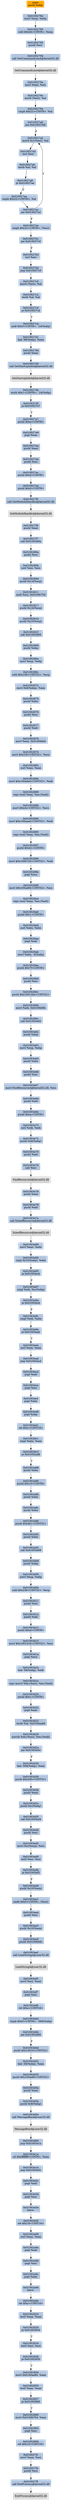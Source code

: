 digraph G {
node[shape=rectangle,style=filled,fillcolor=lightsteelblue,color=lightsteelblue]
bgcolor="transparent"
a0x0100278dpushl_ebp[label="start\npushl %ebp",color="lightgrey",fillcolor="orange"];
a0x0100278emovl_esp_ebp[label="0x0100278e\nmovl %esp, %ebp"];
a0x01002790subl_0x44UINT8_esp[label="0x01002790\nsubl $0x44<UINT8>, %esp"];
a0x01002793pushl_esi[label="0x01002793\npushl %esi"];
a0x01002794call_GetCommandLineA_kernel32_dll[label="0x01002794\ncall GetCommandLineA@kernel32.dll"];
GetCommandLineA_kernel32_dll[label="GetCommandLineA@kernel32.dll",color="lightgrey",fillcolor="lightgrey"];
a0x0100279amovl_eax_esi[label="0x0100279a\nmovl %eax, %esi"];
a0x0100279cmovb_esi__al[label="0x0100279c\nmovb (%esi), %al"];
a0x0100279ecmpb_0x22UINT8_al[label="0x0100279e\ncmpb $0x22<UINT8>, %al"];
a0x010027a0jne_0x010027b6[label="0x010027a0\njne 0x010027b6"];
a0x010027a2movb_0x1esi__al[label="0x010027a2\nmovb 0x1(%esi), %al"];
a0x010027a5incl_esi[label="0x010027a5\nincl %esi"];
a0x010027a6testb_al_al[label="0x010027a6\ntestb %al, %al"];
a0x010027a8je_0x010027ae[label="0x010027a8\nje 0x010027ae"];
a0x010027aacmpb_0x22UINT8_al[label="0x010027aa\ncmpb $0x22<UINT8>, %al"];
a0x010027acjne_0x010027a2[label="0x010027ac\njne 0x010027a2"];
a0x010027aecmpb_0x22UINT8_esi_[label="0x010027ae\ncmpb $0x22<UINT8>, (%esi)"];
a0x010027b1jne_0x010027c0[label="0x010027b1\njne 0x010027c0"];
a0x010027b3incl_esi[label="0x010027b3\nincl %esi"];
a0x010027b4jmp_0x010027c0[label="0x010027b4\njmp 0x010027c0"];
a0x010027c0movb_esi__al[label="0x010027c0\nmovb (%esi), %al"];
a0x010027c2testb_al_al[label="0x010027c2\ntestb %al, %al"];
a0x010027c4je_0x010027cd[label="0x010027c4\nje 0x010027cd"];
a0x010027cdandl_0x0UINT8__24ebp_[label="0x010027cd\nandl $0x0<UINT8>, -24(%ebp)"];
a0x010027d1leal__68ebp__eax[label="0x010027d1\nleal -68(%ebp), %eax"];
a0x010027d4pushl_eax[label="0x010027d4\npushl %eax"];
a0x010027d5call_GetStartupInfoA_kernel32_dll[label="0x010027d5\ncall GetStartupInfoA@kernel32.dll"];
GetStartupInfoA_kernel32_dll[label="GetStartupInfoA@kernel32.dll",color="lightgrey",fillcolor="lightgrey"];
a0x010027dbtestb_0x1UINT8__24ebp_[label="0x010027db\ntestb $0x1<UINT8>, -24(%ebp)"];
a0x010027dfje_0x010027e7[label="0x010027df\nje 0x010027e7"];
a0x010027e7pushl_0xaUINT8[label="0x010027e7\npushl $0xa<UINT8>"];
a0x010027e9popl_eax[label="0x010027e9\npopl %eax"];
a0x010027eapushl_eax[label="0x010027ea\npushl %eax"];
a0x010027ebpushl_esi[label="0x010027eb\npushl %esi"];
a0x010027ecpushl_0x0UINT8[label="0x010027ec\npushl $0x0<UINT8>"];
a0x010027eepushl_0x0UINT8[label="0x010027ee\npushl $0x0<UINT8>"];
a0x010027f0call_GetModuleHandleA_kernel32_dll[label="0x010027f0\ncall GetModuleHandleA@kernel32.dll"];
GetModuleHandleA_kernel32_dll[label="GetModuleHandleA@kernel32.dll",color="lightgrey",fillcolor="lightgrey"];
a0x010027f6pushl_eax[label="0x010027f6\npushl %eax"];
a0x010027f7call_0x0100280a[label="0x010027f7\ncall 0x0100280a"];
a0x0100280apushl_esi[label="0x0100280a\npushl %esi"];
a0x0100280bxorl_esi_esi[label="0x0100280b\nxorl %esi, %esi"];
a0x0100280dpushl_0x14esp_[label="0x0100280d\npushl 0x14(%esp)"];
a0x01002811andl_esi_0x0100b704[label="0x01002811\nandl %esi, 0x0100b704"];
a0x01002817pushl_0x14esp_[label="0x01002817\npushl 0x14(%esp)"];
a0x0100281bpushl_0x10esp_[label="0x0100281b\npushl 0x10(%esp)"];
a0x0100281fcall_0x01002869[label="0x0100281f\ncall 0x01002869"];
a0x01002869pushl_ebp[label="0x01002869\npushl %ebp"];
a0x0100286amovl_esp_ebp[label="0x0100286a\nmovl %esp, %ebp"];
a0x0100286csubl_0x108UINT32_esp[label="0x0100286c\nsubl $0x108<UINT32>, %esp"];
a0x01002872movl_0x8ebp__eax[label="0x01002872\nmovl 0x8(%ebp), %eax"];
a0x01002875pushl_ebx[label="0x01002875\npushl %ebx"];
a0x01002876pushl_esi[label="0x01002876\npushl %esi"];
a0x01002877pushl_edi[label="0x01002877\npushl %edi"];
a0x01002878movl_eax_0x0100b6dc[label="0x01002878\nmovl %eax, 0x0100b6dc"];
a0x0100287dmovl_0x23fUINT32_ecx[label="0x0100287d\nmovl $0x23f<UINT32>, %ecx"];
a0x01002882xorl_eax_eax[label="0x01002882\nxorl %eax, %eax"];
a0x01002884movl_0x100ade0UINT32_edi[label="0x01002884\nmovl $0x100ade0<UINT32>, %edi"];
a0x01002889repz_stosl_eax_es_edi_[label="0x01002889\nrepz stosl %eax, %es:(%edi)"];
a0x0100288bmovl_0xcbUINT32_ecx[label="0x0100288b\nmovl $0xcb<UINT32>, %ecx"];
a0x01002890movl_0x100aaa0UINT32_edi[label="0x01002890\nmovl $0x100aaa0<UINT32>, %edi"];
a0x01002895repz_stosl_eax_es_edi_[label="0x01002895\nrepz stosl %eax, %es:(%edi)"];
a0x01002897pushl_0x41UINT8[label="0x01002897\npushl $0x41<UINT8>"];
a0x01002899movl_0x100b720UINT32_edi[label="0x01002899\nmovl $0x100b720<UINT32>, %edi"];
a0x0100289epopl_ecx[label="0x0100289e\npopl %ecx"];
a0x0100289fmovl_0x100adf4UINT32_esi[label="0x0100289f\nmovl $0x100adf4<UINT32>, %esi"];
a0x010028a4repz_stosl_eax_es_edi_[label="0x010028a4\nrepz stosl %eax, %es:(%edi)"];
a0x010028a6pushl_0x1UINT8[label="0x010028a6\npushl $0x1<UINT8>"];
a0x010028a8xorl_ebx_ebx[label="0x010028a8\nxorl %ebx, %ebx"];
a0x010028aapopl_edi[label="0x010028aa\npopl %edi"];
a0x010028abmovl_ebx__4ebp_[label="0x010028ab\nmovl %ebx, -4(%ebp)"];
a0x010028aepushl_0x7fUINT8[label="0x010028ae\npushl $0x7f<UINT8>"];
a0x010028b0pushl_esi[label="0x010028b0\npushl %esi"];
a0x010028b1pushl_0x10013b4UINT32[label="0x010028b1\npushl $0x10013b4<UINT32>"];
a0x010028b6movl_edi_0x0100b08c[label="0x010028b6\nmovl %edi, 0x0100b08c"];
a0x010028bccall_0x01003e62[label="0x010028bc\ncall 0x01003e62"];
a0x01003e62pushl_ebp[label="0x01003e62\npushl %ebp"];
a0x01003e63movl_esp_ebp[label="0x01003e63\nmovl %esp, %ebp"];
a0x01003e65pushl_ebx[label="0x01003e65\npushl %ebx"];
a0x01003e66pushl_esi[label="0x01003e66\npushl %esi"];
a0x01003e67movl_FindResourceA_kernel32_dll_esi[label="0x01003e67\nmovl FindResourceA@kernel32.dll, %esi"];
a0x01003e6dpushl_edi[label="0x01003e6d\npushl %edi"];
a0x01003e6epushl_0xaUINT8[label="0x01003e6e\npushl $0xa<UINT8>"];
a0x01003e70xorl_edi_edi[label="0x01003e70\nxorl %edi, %edi"];
a0x01003e72pushl_0x8ebp_[label="0x01003e72\npushl 0x8(%ebp)"];
a0x01003e75pushl_edi[label="0x01003e75\npushl %edi"];
a0x01003e76call_esi[label="0x01003e76\ncall %esi"];
FindResourceA_kernel32_dll[label="FindResourceA@kernel32.dll",color="lightgrey",fillcolor="lightgrey"];
a0x01003e78pushl_eax[label="0x01003e78\npushl %eax"];
a0x01003e79pushl_edi[label="0x01003e79\npushl %edi"];
a0x01003e7acall_SizeofResource_kernel32_dll[label="0x01003e7a\ncall SizeofResource@kernel32.dll"];
SizeofResource_kernel32_dll[label="SizeofResource@kernel32.dll",color="lightgrey",fillcolor="lightgrey"];
a0x01003e80movl_eax_ebx[label="0x01003e80\nmovl %eax, %ebx"];
a0x01003e82cmpl_0x10ebp__ebx[label="0x01003e82\ncmpl 0x10(%ebp), %ebx"];
a0x01003e85ja_0x01003ecb[label="0x01003e85\nja 0x01003ecb"];
a0x01003e87cmpl_edi_0xcebp_[label="0x01003e87\ncmpl %edi, 0xc(%ebp)"];
a0x01003e8aje_0x01003ecb[label="0x01003e8a\nje 0x01003ecb"];
a0x01003e8ccmpl_edi_ebx[label="0x01003e8c\ncmpl %edi, %ebx"];
a0x01003e8eje_0x01003eab[label="0x01003e8e\nje 0x01003eab"];
a0x01003eabxorl_eax_eax[label="0x01003eab\nxorl %eax, %eax"];
a0x01003eadjmp_0x01003ecd[label="0x01003ead\njmp 0x01003ecd"];
a0x01003ecdpopl_edi[label="0x01003ecd\npopl %edi"];
a0x01003ecepopl_esi[label="0x01003ece\npopl %esi"];
a0x01003ecfpopl_ebx[label="0x01003ecf\npopl %ebx"];
a0x01003ed0popl_ebp[label="0x01003ed0\npopl %ebp"];
a0x01003ed1ret_0xcUINT16[label="0x01003ed1\nret $0xc<UINT16>"];
a0x010028c1cmpl_ebx_eax[label="0x010028c1\ncmpl %ebx, %eax"];
a0x010028c3je_0x01002a88[label="0x010028c3\nje 0x01002a88"];
a0x01002a88pushl_ebx[label="0x01002a88\npushl %ebx"];
a0x01002a89pushl_0x10UINT8[label="0x01002a89\npushl $0x10<UINT8>"];
a0x01002a8bpushl_ebx[label="0x01002a8b\npushl %ebx"];
a0x01002a8cpushl_ebx[label="0x01002a8c\npushl %ebx"];
a0x01002a8dpushl_0x4b1UINT32[label="0x01002a8d\npushl $0x4b1<UINT32>"];
a0x01002a92pushl_ebx[label="0x01002a92\npushl %ebx"];
a0x01002a93call_0x01003d08[label="0x01002a93\ncall 0x01003d08"];
a0x01003d08pushl_ebp[label="0x01003d08\npushl %ebp"];
a0x01003d09movl_esp_ebp[label="0x01003d09\nmovl %esp, %ebp"];
a0x01003d0bsubl_0x238UINT32_esp[label="0x01003d0b\nsubl $0x238<UINT32>, %esp"];
a0x01003d11pushl_esi[label="0x01003d11\npushl %esi"];
a0x01003d12pushl_edi[label="0x01003d12\npushl %edi"];
a0x01003d13pushl_0xdUINT8[label="0x01003d13\npushl $0xd<UINT8>"];
a0x01003d15movl_0x1001418UINT32_esi[label="0x01003d15\nmovl $0x1001418<UINT32>, %esi"];
a0x01003d1apopl_ecx[label="0x01003d1a\npopl %ecx"];
a0x01003d1bleal__56ebp__edi[label="0x01003d1b\nleal -56(%ebp), %edi"];
a0x01003d1erepz_movsl_ds_esi__es_edi_[label="0x01003d1e\nrepz movsl %ds:(%esi), %es:(%edi)"];
a0x01003d20pushl_0x1UINT8[label="0x01003d20\npushl $0x1<UINT8>"];
a0x01003d22popl_eax[label="0x01003d22\npopl %eax"];
a0x01003d23testb_al_0x0100aab8[label="0x01003d23\ntestb %al, 0x0100aab8"];
a0x01003d29movsb_ds_esi__es_edi_[label="0x01003d29\nmovsb %ds:(%esi), %es:(%edi)"];
a0x01003d2ajne_0x01003e5c[label="0x01003d2a\njne 0x01003e5c"];
a0x01003d30leal__568ebp__eax[label="0x01003d30\nleal -568(%ebp), %eax"];
a0x01003d36pushl_0x200UINT32[label="0x01003d36\npushl $0x200<UINT32>"];
a0x01003d3bpushl_eax[label="0x01003d3b\npushl %eax"];
a0x01003d3cpushl_0xcebp_[label="0x01003d3c\npushl 0xc(%ebp)"];
a0x01003d3fcall_0x01003ed4[label="0x01003d3f\ncall 0x01003ed4"];
a0x01003ed4pushl_esi[label="0x01003ed4\npushl %esi"];
a0x01003ed5movl_0xcesp__esi[label="0x01003ed5\nmovl 0xc(%esp), %esi"];
a0x01003ed9testl_esi_esi[label="0x01003ed9\ntestl %esi, %esi"];
a0x01003edbje_0x01003ef5[label="0x01003edb\nje 0x01003ef5"];
a0x01003eddpushl_0x10esp_[label="0x01003edd\npushl 0x10(%esp)"];
a0x01003ee1andb_0x0UINT8_esi_[label="0x01003ee1\nandb $0x0<UINT8>, (%esi)"];
a0x01003ee4pushl_esi[label="0x01003ee4\npushl %esi"];
a0x01003ee5pushl_0x10esp_[label="0x01003ee5\npushl 0x10(%esp)"];
a0x01003ee9pushl_0x0100b6dc[label="0x01003ee9\npushl 0x0100b6dc"];
a0x01003eefcall_LoadStringA_user32_dll[label="0x01003eef\ncall LoadStringA@user32.dll"];
LoadStringA_user32_dll[label="LoadStringA@user32.dll",color="lightgrey",fillcolor="lightgrey"];
a0x01003ef5movl_esi_eax[label="0x01003ef5\nmovl %esi, %eax"];
a0x01003ef7popl_esi[label="0x01003ef7\npopl %esi"];
a0x01003ef8ret_0xcUINT16[label="0x01003ef8\nret $0xc<UINT16>"];
a0x01003d44cmpb_0x0UINT8__568ebp_[label="0x01003d44\ncmpb $0x0<UINT8>, -568(%ebp)"];
a0x01003d4bjne_0x01003d69[label="0x01003d4b\njne 0x01003d69"];
a0x01003d4dpushl_0x10010UINT32[label="0x01003d4d\npushl $0x10010<UINT32>"];
a0x01003d52leal__56ebp__eax[label="0x01003d52\nleal -56(%ebp), %eax"];
a0x01003d55pushl_0x100adf4UINT32[label="0x01003d55\npushl $0x100adf4<UINT32>"];
a0x01003d5apushl_eax[label="0x01003d5a\npushl %eax"];
a0x01003d5bpushl_0x8ebp_[label="0x01003d5b\npushl 0x8(%ebp)"];
a0x01003d5ecall_MessageBoxA_user32_dll[label="0x01003d5e\ncall MessageBoxA@user32.dll"];
MessageBoxA_user32_dll[label="MessageBoxA@user32.dll",color="lightgrey",fillcolor="lightgrey"];
a0x01003d64jmp_0x01003e1a[label="0x01003d64\njmp 0x01003e1a"];
a0x01003e1aorl_0xffffffffUINT8_eax[label="0x01003e1a\norl $0xffffffff<UINT8>, %eax"];
a0x01003e1djmp_0x01003e5c[label="0x01003e1d\njmp 0x01003e5c"];
a0x01003e5cpopl_edi[label="0x01003e5c\npopl %edi"];
a0x01003e5dpopl_esi[label="0x01003e5d\npopl %esi"];
a0x01003e5eleave_[label="0x01003e5e\nleave "];
a0x01003e5fret_0x18UINT16[label="0x01003e5f\nret $0x18<UINT16>"];
a0x01002a98xorl_eax_eax[label="0x01002a98\nxorl %eax, %eax"];
a0x01002a9apopl_edi[label="0x01002a9a\npopl %edi"];
a0x01002a9bpopl_esi[label="0x01002a9b\npopl %esi"];
a0x01002a9cpopl_ebx[label="0x01002a9c\npopl %ebx"];
a0x01002a9dleave_[label="0x01002a9d\nleave "];
a0x01002a9eret_0xcUINT16[label="0x01002a9e\nret $0xc<UINT16>"];
a0x01002824testl_eax_eax[label="0x01002824\ntestl %eax, %eax"];
a0x01002826je_0x01002834[label="0x01002826\nje 0x01002834"];
a0x01002834testl_esi_esi[label="0x01002834\ntestl %esi, %esi"];
a0x01002836je_0x01002850[label="0x01002836\nje 0x01002850"];
a0x01002850movl_0x0100aa80_eax[label="0x01002850\nmovl 0x0100aa80, %eax"];
a0x01002855testl_eax_eax[label="0x01002855\ntestl %eax, %eax"];
a0x01002857je_0x01002860[label="0x01002857\nje 0x01002860"];
a0x01002860movl_0x0100b704_eax[label="0x01002860\nmovl 0x0100b704, %eax"];
a0x01002865popl_esi[label="0x01002865\npopl %esi"];
a0x01002866ret_0x10UINT16[label="0x01002866\nret $0x10<UINT16>"];
a0x010027fcmovl_eax_esi[label="0x010027fc\nmovl %eax, %esi"];
a0x010027fepushl_esi[label="0x010027fe\npushl %esi"];
a0x010027ffcall_ExitProcess_kernel32_dll[label="0x010027ff\ncall ExitProcess@kernel32.dll"];
ExitProcess_kernel32_dll[label="ExitProcess@kernel32.dll",color="lightgrey",fillcolor="lightgrey"];
a0x0100278dpushl_ebp -> a0x0100278emovl_esp_ebp [color="#000000"];
a0x0100278emovl_esp_ebp -> a0x01002790subl_0x44UINT8_esp [color="#000000"];
a0x01002790subl_0x44UINT8_esp -> a0x01002793pushl_esi [color="#000000"];
a0x01002793pushl_esi -> a0x01002794call_GetCommandLineA_kernel32_dll [color="#000000"];
a0x01002794call_GetCommandLineA_kernel32_dll -> GetCommandLineA_kernel32_dll [color="#000000"];
GetCommandLineA_kernel32_dll -> a0x0100279amovl_eax_esi [color="#000000"];
a0x0100279amovl_eax_esi -> a0x0100279cmovb_esi__al [color="#000000"];
a0x0100279cmovb_esi__al -> a0x0100279ecmpb_0x22UINT8_al [color="#000000"];
a0x0100279ecmpb_0x22UINT8_al -> a0x010027a0jne_0x010027b6 [color="#000000"];
a0x010027a0jne_0x010027b6 -> a0x010027a2movb_0x1esi__al [color="#000000",label="F"];
a0x010027a2movb_0x1esi__al -> a0x010027a5incl_esi [color="#000000"];
a0x010027a5incl_esi -> a0x010027a6testb_al_al [color="#000000"];
a0x010027a6testb_al_al -> a0x010027a8je_0x010027ae [color="#000000"];
a0x010027a8je_0x010027ae -> a0x010027aacmpb_0x22UINT8_al [color="#000000",label="F"];
a0x010027aacmpb_0x22UINT8_al -> a0x010027acjne_0x010027a2 [color="#000000"];
a0x010027acjne_0x010027a2 -> a0x010027a2movb_0x1esi__al [color="#000000",label="T"];
a0x010027acjne_0x010027a2 -> a0x010027aecmpb_0x22UINT8_esi_ [color="#000000",label="F"];
a0x010027aecmpb_0x22UINT8_esi_ -> a0x010027b1jne_0x010027c0 [color="#000000"];
a0x010027b1jne_0x010027c0 -> a0x010027b3incl_esi [color="#000000",label="F"];
a0x010027b3incl_esi -> a0x010027b4jmp_0x010027c0 [color="#000000"];
a0x010027b4jmp_0x010027c0 -> a0x010027c0movb_esi__al [color="#000000"];
a0x010027c0movb_esi__al -> a0x010027c2testb_al_al [color="#000000"];
a0x010027c2testb_al_al -> a0x010027c4je_0x010027cd [color="#000000"];
a0x010027c4je_0x010027cd -> a0x010027cdandl_0x0UINT8__24ebp_ [color="#000000",label="T"];
a0x010027cdandl_0x0UINT8__24ebp_ -> a0x010027d1leal__68ebp__eax [color="#000000"];
a0x010027d1leal__68ebp__eax -> a0x010027d4pushl_eax [color="#000000"];
a0x010027d4pushl_eax -> a0x010027d5call_GetStartupInfoA_kernel32_dll [color="#000000"];
a0x010027d5call_GetStartupInfoA_kernel32_dll -> GetStartupInfoA_kernel32_dll [color="#000000"];
GetStartupInfoA_kernel32_dll -> a0x010027dbtestb_0x1UINT8__24ebp_ [color="#000000"];
a0x010027dbtestb_0x1UINT8__24ebp_ -> a0x010027dfje_0x010027e7 [color="#000000"];
a0x010027dfje_0x010027e7 -> a0x010027e7pushl_0xaUINT8 [color="#000000",label="T"];
a0x010027e7pushl_0xaUINT8 -> a0x010027e9popl_eax [color="#000000"];
a0x010027e9popl_eax -> a0x010027eapushl_eax [color="#000000"];
a0x010027eapushl_eax -> a0x010027ebpushl_esi [color="#000000"];
a0x010027ebpushl_esi -> a0x010027ecpushl_0x0UINT8 [color="#000000"];
a0x010027ecpushl_0x0UINT8 -> a0x010027eepushl_0x0UINT8 [color="#000000"];
a0x010027eepushl_0x0UINT8 -> a0x010027f0call_GetModuleHandleA_kernel32_dll [color="#000000"];
a0x010027f0call_GetModuleHandleA_kernel32_dll -> GetModuleHandleA_kernel32_dll [color="#000000"];
GetModuleHandleA_kernel32_dll -> a0x010027f6pushl_eax [color="#000000"];
a0x010027f6pushl_eax -> a0x010027f7call_0x0100280a [color="#000000"];
a0x010027f7call_0x0100280a -> a0x0100280apushl_esi [color="#000000"];
a0x0100280apushl_esi -> a0x0100280bxorl_esi_esi [color="#000000"];
a0x0100280bxorl_esi_esi -> a0x0100280dpushl_0x14esp_ [color="#000000"];
a0x0100280dpushl_0x14esp_ -> a0x01002811andl_esi_0x0100b704 [color="#000000"];
a0x01002811andl_esi_0x0100b704 -> a0x01002817pushl_0x14esp_ [color="#000000"];
a0x01002817pushl_0x14esp_ -> a0x0100281bpushl_0x10esp_ [color="#000000"];
a0x0100281bpushl_0x10esp_ -> a0x0100281fcall_0x01002869 [color="#000000"];
a0x0100281fcall_0x01002869 -> a0x01002869pushl_ebp [color="#000000"];
a0x01002869pushl_ebp -> a0x0100286amovl_esp_ebp [color="#000000"];
a0x0100286amovl_esp_ebp -> a0x0100286csubl_0x108UINT32_esp [color="#000000"];
a0x0100286csubl_0x108UINT32_esp -> a0x01002872movl_0x8ebp__eax [color="#000000"];
a0x01002872movl_0x8ebp__eax -> a0x01002875pushl_ebx [color="#000000"];
a0x01002875pushl_ebx -> a0x01002876pushl_esi [color="#000000"];
a0x01002876pushl_esi -> a0x01002877pushl_edi [color="#000000"];
a0x01002877pushl_edi -> a0x01002878movl_eax_0x0100b6dc [color="#000000"];
a0x01002878movl_eax_0x0100b6dc -> a0x0100287dmovl_0x23fUINT32_ecx [color="#000000"];
a0x0100287dmovl_0x23fUINT32_ecx -> a0x01002882xorl_eax_eax [color="#000000"];
a0x01002882xorl_eax_eax -> a0x01002884movl_0x100ade0UINT32_edi [color="#000000"];
a0x01002884movl_0x100ade0UINT32_edi -> a0x01002889repz_stosl_eax_es_edi_ [color="#000000"];
a0x01002889repz_stosl_eax_es_edi_ -> a0x0100288bmovl_0xcbUINT32_ecx [color="#000000"];
a0x0100288bmovl_0xcbUINT32_ecx -> a0x01002890movl_0x100aaa0UINT32_edi [color="#000000"];
a0x01002890movl_0x100aaa0UINT32_edi -> a0x01002895repz_stosl_eax_es_edi_ [color="#000000"];
a0x01002895repz_stosl_eax_es_edi_ -> a0x01002897pushl_0x41UINT8 [color="#000000"];
a0x01002897pushl_0x41UINT8 -> a0x01002899movl_0x100b720UINT32_edi [color="#000000"];
a0x01002899movl_0x100b720UINT32_edi -> a0x0100289epopl_ecx [color="#000000"];
a0x0100289epopl_ecx -> a0x0100289fmovl_0x100adf4UINT32_esi [color="#000000"];
a0x0100289fmovl_0x100adf4UINT32_esi -> a0x010028a4repz_stosl_eax_es_edi_ [color="#000000"];
a0x010028a4repz_stosl_eax_es_edi_ -> a0x010028a6pushl_0x1UINT8 [color="#000000"];
a0x010028a6pushl_0x1UINT8 -> a0x010028a8xorl_ebx_ebx [color="#000000"];
a0x010028a8xorl_ebx_ebx -> a0x010028aapopl_edi [color="#000000"];
a0x010028aapopl_edi -> a0x010028abmovl_ebx__4ebp_ [color="#000000"];
a0x010028abmovl_ebx__4ebp_ -> a0x010028aepushl_0x7fUINT8 [color="#000000"];
a0x010028aepushl_0x7fUINT8 -> a0x010028b0pushl_esi [color="#000000"];
a0x010028b0pushl_esi -> a0x010028b1pushl_0x10013b4UINT32 [color="#000000"];
a0x010028b1pushl_0x10013b4UINT32 -> a0x010028b6movl_edi_0x0100b08c [color="#000000"];
a0x010028b6movl_edi_0x0100b08c -> a0x010028bccall_0x01003e62 [color="#000000"];
a0x010028bccall_0x01003e62 -> a0x01003e62pushl_ebp [color="#000000"];
a0x01003e62pushl_ebp -> a0x01003e63movl_esp_ebp [color="#000000"];
a0x01003e63movl_esp_ebp -> a0x01003e65pushl_ebx [color="#000000"];
a0x01003e65pushl_ebx -> a0x01003e66pushl_esi [color="#000000"];
a0x01003e66pushl_esi -> a0x01003e67movl_FindResourceA_kernel32_dll_esi [color="#000000"];
a0x01003e67movl_FindResourceA_kernel32_dll_esi -> a0x01003e6dpushl_edi [color="#000000"];
a0x01003e6dpushl_edi -> a0x01003e6epushl_0xaUINT8 [color="#000000"];
a0x01003e6epushl_0xaUINT8 -> a0x01003e70xorl_edi_edi [color="#000000"];
a0x01003e70xorl_edi_edi -> a0x01003e72pushl_0x8ebp_ [color="#000000"];
a0x01003e72pushl_0x8ebp_ -> a0x01003e75pushl_edi [color="#000000"];
a0x01003e75pushl_edi -> a0x01003e76call_esi [color="#000000"];
a0x01003e76call_esi -> FindResourceA_kernel32_dll [color="#000000"];
FindResourceA_kernel32_dll -> a0x01003e78pushl_eax [color="#000000"];
a0x01003e78pushl_eax -> a0x01003e79pushl_edi [color="#000000"];
a0x01003e79pushl_edi -> a0x01003e7acall_SizeofResource_kernel32_dll [color="#000000"];
a0x01003e7acall_SizeofResource_kernel32_dll -> SizeofResource_kernel32_dll [color="#000000"];
SizeofResource_kernel32_dll -> a0x01003e80movl_eax_ebx [color="#000000"];
a0x01003e80movl_eax_ebx -> a0x01003e82cmpl_0x10ebp__ebx [color="#000000"];
a0x01003e82cmpl_0x10ebp__ebx -> a0x01003e85ja_0x01003ecb [color="#000000"];
a0x01003e85ja_0x01003ecb -> a0x01003e87cmpl_edi_0xcebp_ [color="#000000",label="F"];
a0x01003e87cmpl_edi_0xcebp_ -> a0x01003e8aje_0x01003ecb [color="#000000"];
a0x01003e8aje_0x01003ecb -> a0x01003e8ccmpl_edi_ebx [color="#000000",label="F"];
a0x01003e8ccmpl_edi_ebx -> a0x01003e8eje_0x01003eab [color="#000000"];
a0x01003e8eje_0x01003eab -> a0x01003eabxorl_eax_eax [color="#000000",label="T"];
a0x01003eabxorl_eax_eax -> a0x01003eadjmp_0x01003ecd [color="#000000"];
a0x01003eadjmp_0x01003ecd -> a0x01003ecdpopl_edi [color="#000000"];
a0x01003ecdpopl_edi -> a0x01003ecepopl_esi [color="#000000"];
a0x01003ecepopl_esi -> a0x01003ecfpopl_ebx [color="#000000"];
a0x01003ecfpopl_ebx -> a0x01003ed0popl_ebp [color="#000000"];
a0x01003ed0popl_ebp -> a0x01003ed1ret_0xcUINT16 [color="#000000"];
a0x01003ed1ret_0xcUINT16 -> a0x010028c1cmpl_ebx_eax [color="#000000"];
a0x010028c1cmpl_ebx_eax -> a0x010028c3je_0x01002a88 [color="#000000"];
a0x010028c3je_0x01002a88 -> a0x01002a88pushl_ebx [color="#000000",label="T"];
a0x01002a88pushl_ebx -> a0x01002a89pushl_0x10UINT8 [color="#000000"];
a0x01002a89pushl_0x10UINT8 -> a0x01002a8bpushl_ebx [color="#000000"];
a0x01002a8bpushl_ebx -> a0x01002a8cpushl_ebx [color="#000000"];
a0x01002a8cpushl_ebx -> a0x01002a8dpushl_0x4b1UINT32 [color="#000000"];
a0x01002a8dpushl_0x4b1UINT32 -> a0x01002a92pushl_ebx [color="#000000"];
a0x01002a92pushl_ebx -> a0x01002a93call_0x01003d08 [color="#000000"];
a0x01002a93call_0x01003d08 -> a0x01003d08pushl_ebp [color="#000000"];
a0x01003d08pushl_ebp -> a0x01003d09movl_esp_ebp [color="#000000"];
a0x01003d09movl_esp_ebp -> a0x01003d0bsubl_0x238UINT32_esp [color="#000000"];
a0x01003d0bsubl_0x238UINT32_esp -> a0x01003d11pushl_esi [color="#000000"];
a0x01003d11pushl_esi -> a0x01003d12pushl_edi [color="#000000"];
a0x01003d12pushl_edi -> a0x01003d13pushl_0xdUINT8 [color="#000000"];
a0x01003d13pushl_0xdUINT8 -> a0x01003d15movl_0x1001418UINT32_esi [color="#000000"];
a0x01003d15movl_0x1001418UINT32_esi -> a0x01003d1apopl_ecx [color="#000000"];
a0x01003d1apopl_ecx -> a0x01003d1bleal__56ebp__edi [color="#000000"];
a0x01003d1bleal__56ebp__edi -> a0x01003d1erepz_movsl_ds_esi__es_edi_ [color="#000000"];
a0x01003d1erepz_movsl_ds_esi__es_edi_ -> a0x01003d20pushl_0x1UINT8 [color="#000000"];
a0x01003d20pushl_0x1UINT8 -> a0x01003d22popl_eax [color="#000000"];
a0x01003d22popl_eax -> a0x01003d23testb_al_0x0100aab8 [color="#000000"];
a0x01003d23testb_al_0x0100aab8 -> a0x01003d29movsb_ds_esi__es_edi_ [color="#000000"];
a0x01003d29movsb_ds_esi__es_edi_ -> a0x01003d2ajne_0x01003e5c [color="#000000"];
a0x01003d2ajne_0x01003e5c -> a0x01003d30leal__568ebp__eax [color="#000000",label="F"];
a0x01003d30leal__568ebp__eax -> a0x01003d36pushl_0x200UINT32 [color="#000000"];
a0x01003d36pushl_0x200UINT32 -> a0x01003d3bpushl_eax [color="#000000"];
a0x01003d3bpushl_eax -> a0x01003d3cpushl_0xcebp_ [color="#000000"];
a0x01003d3cpushl_0xcebp_ -> a0x01003d3fcall_0x01003ed4 [color="#000000"];
a0x01003d3fcall_0x01003ed4 -> a0x01003ed4pushl_esi [color="#000000"];
a0x01003ed4pushl_esi -> a0x01003ed5movl_0xcesp__esi [color="#000000"];
a0x01003ed5movl_0xcesp__esi -> a0x01003ed9testl_esi_esi [color="#000000"];
a0x01003ed9testl_esi_esi -> a0x01003edbje_0x01003ef5 [color="#000000"];
a0x01003edbje_0x01003ef5 -> a0x01003eddpushl_0x10esp_ [color="#000000",label="F"];
a0x01003eddpushl_0x10esp_ -> a0x01003ee1andb_0x0UINT8_esi_ [color="#000000"];
a0x01003ee1andb_0x0UINT8_esi_ -> a0x01003ee4pushl_esi [color="#000000"];
a0x01003ee4pushl_esi -> a0x01003ee5pushl_0x10esp_ [color="#000000"];
a0x01003ee5pushl_0x10esp_ -> a0x01003ee9pushl_0x0100b6dc [color="#000000"];
a0x01003ee9pushl_0x0100b6dc -> a0x01003eefcall_LoadStringA_user32_dll [color="#000000"];
a0x01003eefcall_LoadStringA_user32_dll -> LoadStringA_user32_dll [color="#000000"];
LoadStringA_user32_dll -> a0x01003ef5movl_esi_eax [color="#000000"];
a0x01003ef5movl_esi_eax -> a0x01003ef7popl_esi [color="#000000"];
a0x01003ef7popl_esi -> a0x01003ef8ret_0xcUINT16 [color="#000000"];
a0x01003ef8ret_0xcUINT16 -> a0x01003d44cmpb_0x0UINT8__568ebp_ [color="#000000"];
a0x01003d44cmpb_0x0UINT8__568ebp_ -> a0x01003d4bjne_0x01003d69 [color="#000000"];
a0x01003d4bjne_0x01003d69 -> a0x01003d4dpushl_0x10010UINT32 [color="#000000",label="F"];
a0x01003d4dpushl_0x10010UINT32 -> a0x01003d52leal__56ebp__eax [color="#000000"];
a0x01003d52leal__56ebp__eax -> a0x01003d55pushl_0x100adf4UINT32 [color="#000000"];
a0x01003d55pushl_0x100adf4UINT32 -> a0x01003d5apushl_eax [color="#000000"];
a0x01003d5apushl_eax -> a0x01003d5bpushl_0x8ebp_ [color="#000000"];
a0x01003d5bpushl_0x8ebp_ -> a0x01003d5ecall_MessageBoxA_user32_dll [color="#000000"];
a0x01003d5ecall_MessageBoxA_user32_dll -> MessageBoxA_user32_dll [color="#000000"];
MessageBoxA_user32_dll -> a0x01003d64jmp_0x01003e1a [color="#000000"];
a0x01003d64jmp_0x01003e1a -> a0x01003e1aorl_0xffffffffUINT8_eax [color="#000000"];
a0x01003e1aorl_0xffffffffUINT8_eax -> a0x01003e1djmp_0x01003e5c [color="#000000"];
a0x01003e1djmp_0x01003e5c -> a0x01003e5cpopl_edi [color="#000000"];
a0x01003e5cpopl_edi -> a0x01003e5dpopl_esi [color="#000000"];
a0x01003e5dpopl_esi -> a0x01003e5eleave_ [color="#000000"];
a0x01003e5eleave_ -> a0x01003e5fret_0x18UINT16 [color="#000000"];
a0x01003e5fret_0x18UINT16 -> a0x01002a98xorl_eax_eax [color="#000000"];
a0x01002a98xorl_eax_eax -> a0x01002a9apopl_edi [color="#000000"];
a0x01002a9apopl_edi -> a0x01002a9bpopl_esi [color="#000000"];
a0x01002a9bpopl_esi -> a0x01002a9cpopl_ebx [color="#000000"];
a0x01002a9cpopl_ebx -> a0x01002a9dleave_ [color="#000000"];
a0x01002a9dleave_ -> a0x01002a9eret_0xcUINT16 [color="#000000"];
a0x01002a9eret_0xcUINT16 -> a0x01002824testl_eax_eax [color="#000000"];
a0x01002824testl_eax_eax -> a0x01002826je_0x01002834 [color="#000000"];
a0x01002826je_0x01002834 -> a0x01002834testl_esi_esi [color="#000000",label="T"];
a0x01002834testl_esi_esi -> a0x01002836je_0x01002850 [color="#000000"];
a0x01002836je_0x01002850 -> a0x01002850movl_0x0100aa80_eax [color="#000000",label="T"];
a0x01002850movl_0x0100aa80_eax -> a0x01002855testl_eax_eax [color="#000000"];
a0x01002855testl_eax_eax -> a0x01002857je_0x01002860 [color="#000000"];
a0x01002857je_0x01002860 -> a0x01002860movl_0x0100b704_eax [color="#000000",label="T"];
a0x01002860movl_0x0100b704_eax -> a0x01002865popl_esi [color="#000000"];
a0x01002865popl_esi -> a0x01002866ret_0x10UINT16 [color="#000000"];
a0x01002866ret_0x10UINT16 -> a0x010027fcmovl_eax_esi [color="#000000"];
a0x010027fcmovl_eax_esi -> a0x010027fepushl_esi [color="#000000"];
a0x010027fepushl_esi -> a0x010027ffcall_ExitProcess_kernel32_dll [color="#000000"];
a0x010027ffcall_ExitProcess_kernel32_dll -> ExitProcess_kernel32_dll [color="#000000"];
}
